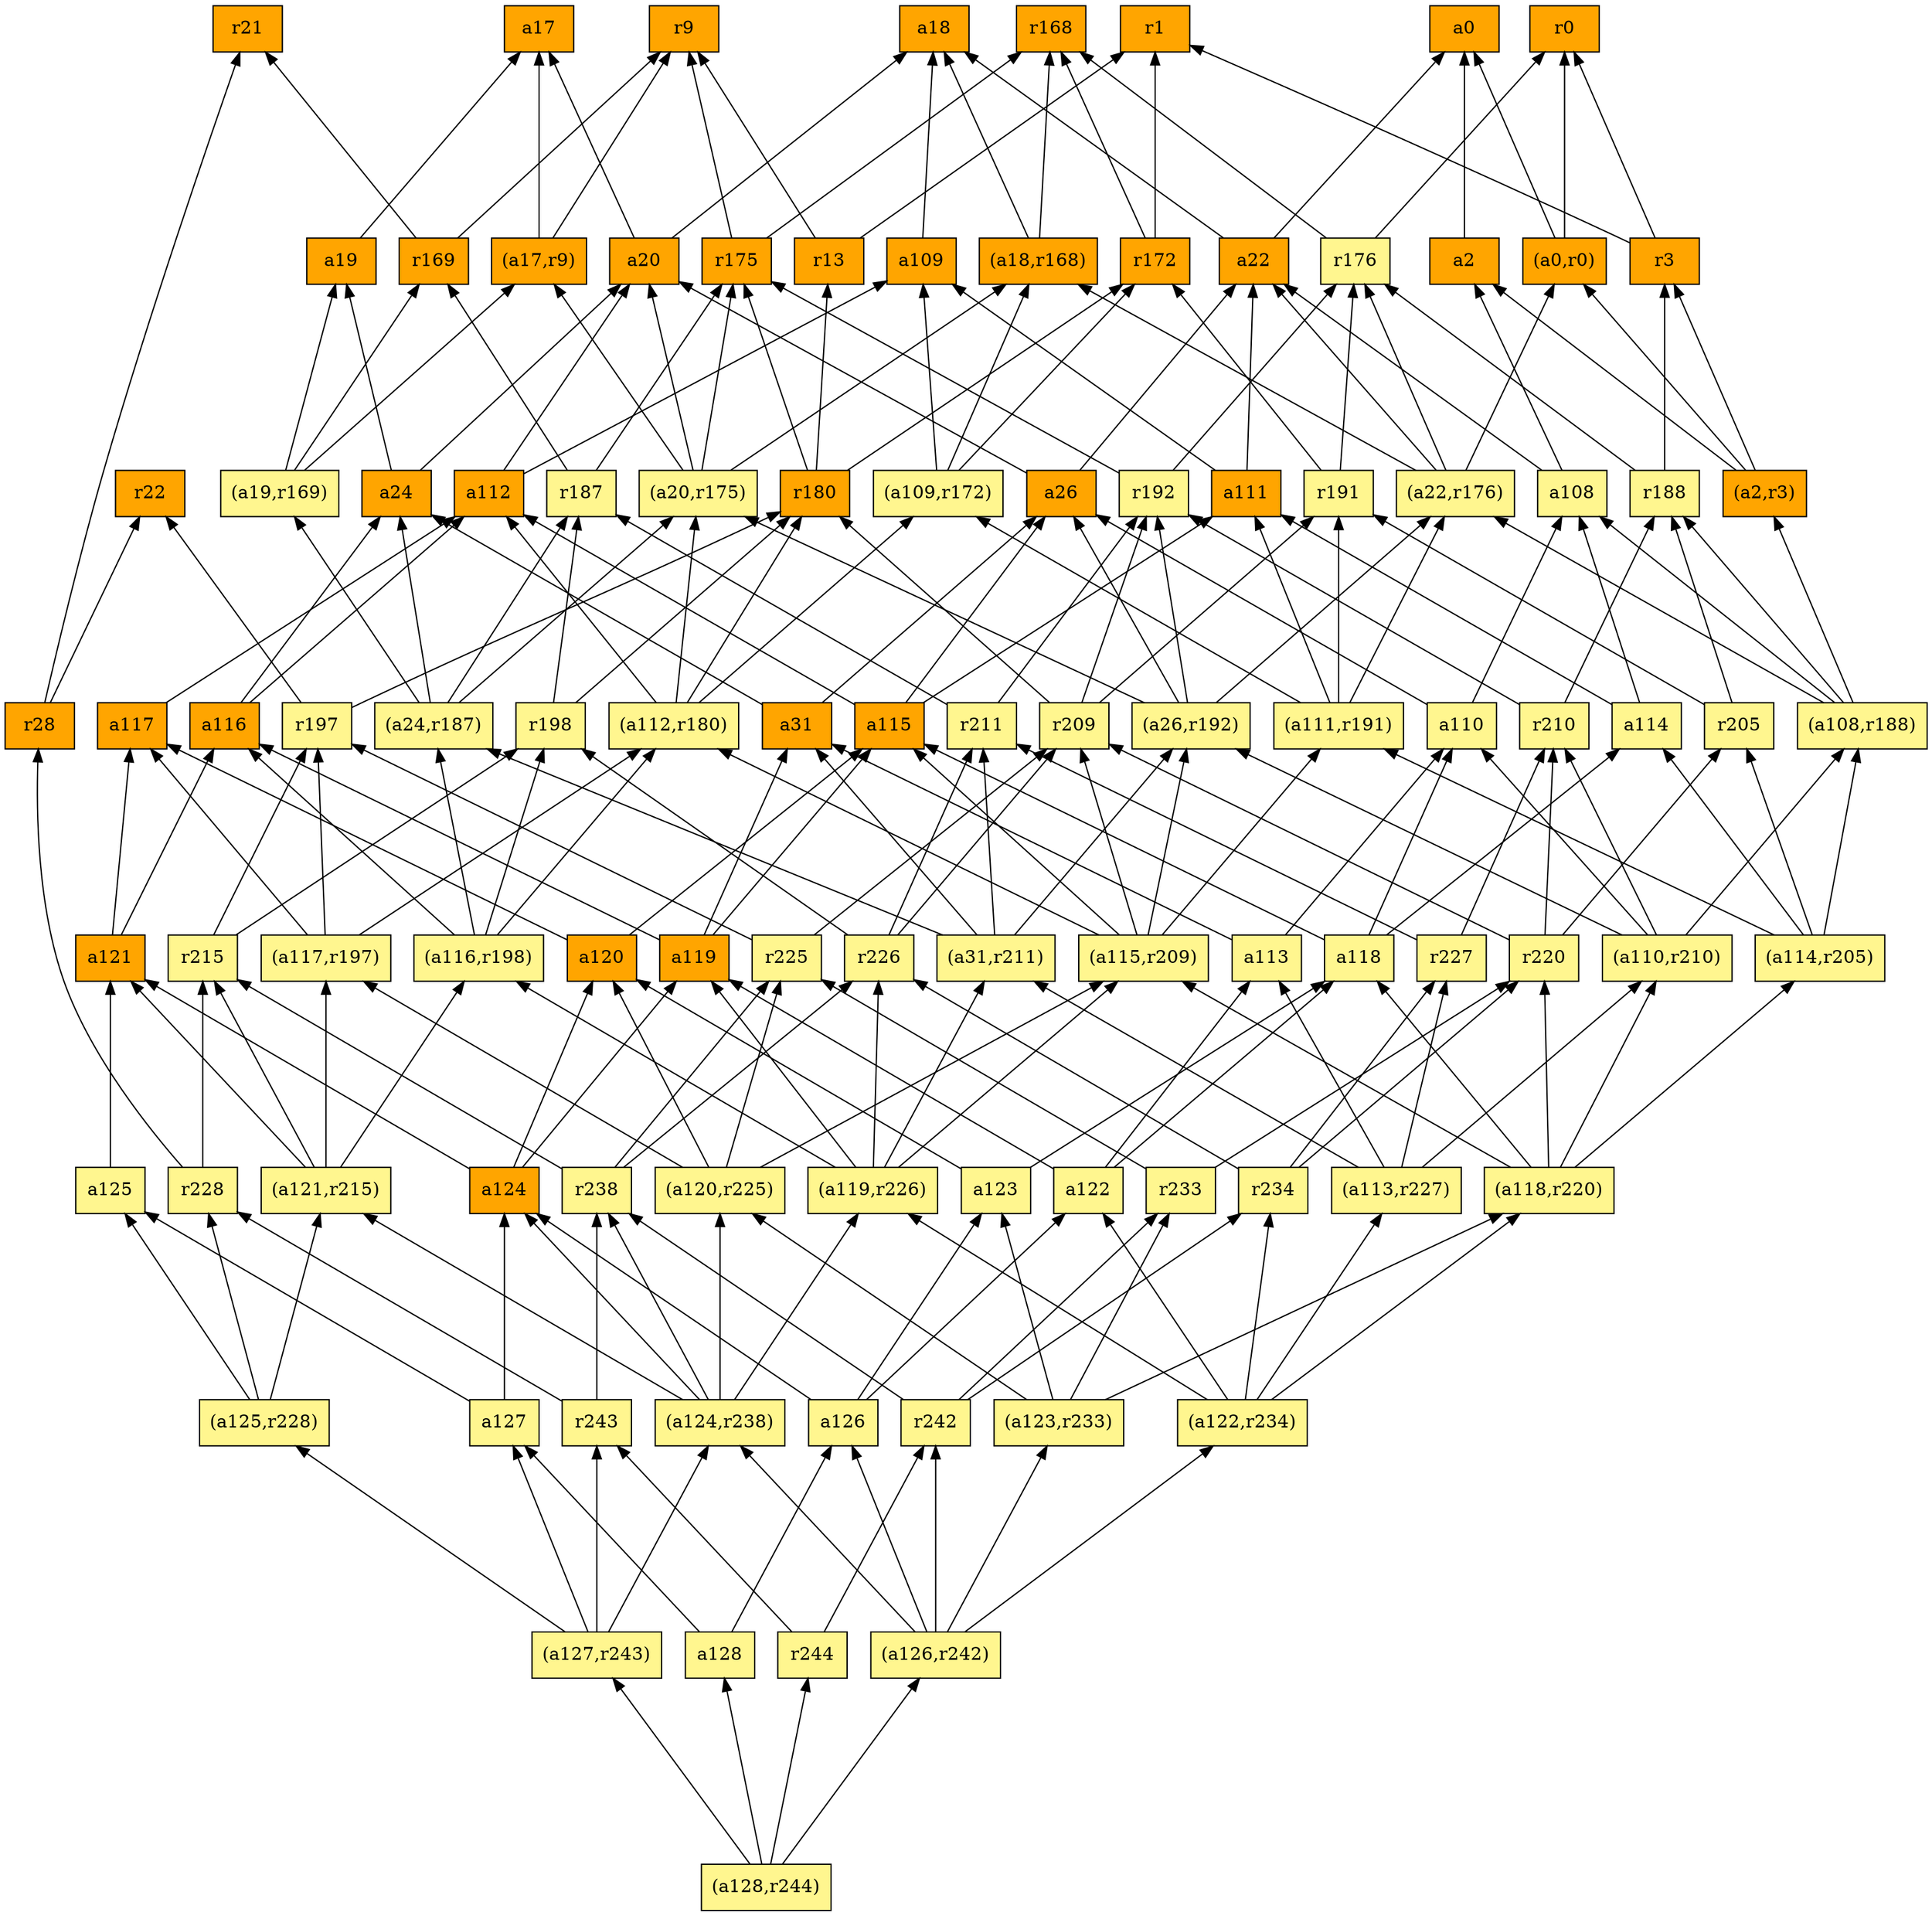 digraph G {
rankdir=BT;ranksep="2.0";
"(a122,r234)" [shape=record,fillcolor=khaki1,style=filled,label="{(a122,r234)}"];
"(a120,r225)" [shape=record,fillcolor=khaki1,style=filled,label="{(a120,r225)}"];
"a114" [shape=record,fillcolor=khaki1,style=filled,label="{a114}"];
"(a114,r205)" [shape=record,fillcolor=khaki1,style=filled,label="{(a114,r205)}"];
"a119" [shape=record,fillcolor=orange,style=filled,label="{a119}"];
"(a124,r238)" [shape=record,fillcolor=khaki1,style=filled,label="{(a124,r238)}"];
"r211" [shape=record,fillcolor=khaki1,style=filled,label="{r211}"];
"r226" [shape=record,fillcolor=khaki1,style=filled,label="{r226}"];
"a112" [shape=record,fillcolor=orange,style=filled,label="{a112}"];
"a2" [shape=record,fillcolor=orange,style=filled,label="{a2}"];
"(a109,r172)" [shape=record,fillcolor=khaki1,style=filled,label="{(a109,r172)}"];
"(a110,r210)" [shape=record,fillcolor=khaki1,style=filled,label="{(a110,r210)}"];
"a128" [shape=record,fillcolor=khaki1,style=filled,label="{a128}"];
"(a119,r226)" [shape=record,fillcolor=khaki1,style=filled,label="{(a119,r226)}"];
"a122" [shape=record,fillcolor=khaki1,style=filled,label="{a122}"];
"r0" [shape=record,fillcolor=orange,style=filled,label="{r0}"];
"r172" [shape=record,fillcolor=orange,style=filled,label="{r172}"];
"r244" [shape=record,fillcolor=khaki1,style=filled,label="{r244}"];
"r228" [shape=record,fillcolor=khaki1,style=filled,label="{r228}"];
"r3" [shape=record,fillcolor=orange,style=filled,label="{r3}"];
"a20" [shape=record,fillcolor=orange,style=filled,label="{a20}"];
"r21" [shape=record,fillcolor=orange,style=filled,label="{r21}"];
"r238" [shape=record,fillcolor=khaki1,style=filled,label="{r238}"];
"a26" [shape=record,fillcolor=orange,style=filled,label="{a26}"];
"r198" [shape=record,fillcolor=khaki1,style=filled,label="{r198}"];
"(a108,r188)" [shape=record,fillcolor=khaki1,style=filled,label="{(a108,r188)}"];
"(a115,r209)" [shape=record,fillcolor=khaki1,style=filled,label="{(a115,r209)}"];
"r209" [shape=record,fillcolor=khaki1,style=filled,label="{r209}"];
"a113" [shape=record,fillcolor=khaki1,style=filled,label="{a113}"];
"(a127,r243)" [shape=record,fillcolor=khaki1,style=filled,label="{(a127,r243)}"];
"r22" [shape=record,fillcolor=orange,style=filled,label="{r22}"];
"r215" [shape=record,fillcolor=khaki1,style=filled,label="{r215}"];
"(a121,r215)" [shape=record,fillcolor=khaki1,style=filled,label="{(a121,r215)}"];
"a125" [shape=record,fillcolor=khaki1,style=filled,label="{a125}"];
"a17" [shape=record,fillcolor=orange,style=filled,label="{a17}"];
"(a125,r228)" [shape=record,fillcolor=khaki1,style=filled,label="{(a125,r228)}"];
"a24" [shape=record,fillcolor=orange,style=filled,label="{a24}"];
"(a31,r211)" [shape=record,fillcolor=khaki1,style=filled,label="{(a31,r211)}"];
"r234" [shape=record,fillcolor=khaki1,style=filled,label="{r234}"];
"r28" [shape=record,fillcolor=orange,style=filled,label="{r28}"];
"a22" [shape=record,fillcolor=orange,style=filled,label="{a22}"];
"(a17,r9)" [shape=record,fillcolor=orange,style=filled,label="{(a17,r9)}"];
"r225" [shape=record,fillcolor=khaki1,style=filled,label="{r225}"];
"(a126,r242)" [shape=record,fillcolor=khaki1,style=filled,label="{(a126,r242)}"];
"a127" [shape=record,fillcolor=khaki1,style=filled,label="{a127}"];
"(a113,r227)" [shape=record,fillcolor=khaki1,style=filled,label="{(a113,r227)}"];
"r242" [shape=record,fillcolor=khaki1,style=filled,label="{r242}"];
"r233" [shape=record,fillcolor=khaki1,style=filled,label="{r233}"];
"(a118,r220)" [shape=record,fillcolor=khaki1,style=filled,label="{(a118,r220)}"];
"(a19,r169)" [shape=record,fillcolor=khaki1,style=filled,label="{(a19,r169)}"];
"a19" [shape=record,fillcolor=orange,style=filled,label="{a19}"];
"(a117,r197)" [shape=record,fillcolor=khaki1,style=filled,label="{(a117,r197)}"];
"a117" [shape=record,fillcolor=orange,style=filled,label="{a117}"];
"(a111,r191)" [shape=record,fillcolor=khaki1,style=filled,label="{(a111,r191)}"];
"(a26,r192)" [shape=record,fillcolor=khaki1,style=filled,label="{(a26,r192)}"];
"a120" [shape=record,fillcolor=orange,style=filled,label="{a120}"];
"r169" [shape=record,fillcolor=orange,style=filled,label="{r169}"];
"r175" [shape=record,fillcolor=orange,style=filled,label="{r175}"];
"(a18,r168)" [shape=record,fillcolor=orange,style=filled,label="{(a18,r168)}"];
"r13" [shape=record,fillcolor=orange,style=filled,label="{r13}"];
"a109" [shape=record,fillcolor=orange,style=filled,label="{a109}"];
"r9" [shape=record,fillcolor=orange,style=filled,label="{r9}"];
"(a24,r187)" [shape=record,fillcolor=khaki1,style=filled,label="{(a24,r187)}"];
"a31" [shape=record,fillcolor=orange,style=filled,label="{a31}"];
"r210" [shape=record,fillcolor=khaki1,style=filled,label="{r210}"];
"r180" [shape=record,fillcolor=orange,style=filled,label="{r180}"];
"(a112,r180)" [shape=record,fillcolor=khaki1,style=filled,label="{(a112,r180)}"];
"(a22,r176)" [shape=record,fillcolor=khaki1,style=filled,label="{(a22,r176)}"];
"r205" [shape=record,fillcolor=khaki1,style=filled,label="{r205}"];
"a123" [shape=record,fillcolor=khaki1,style=filled,label="{a123}"];
"r227" [shape=record,fillcolor=khaki1,style=filled,label="{r227}"];
"(a2,r3)" [shape=record,fillcolor=orange,style=filled,label="{(a2,r3)}"];
"a111" [shape=record,fillcolor=orange,style=filled,label="{a111}"];
"a116" [shape=record,fillcolor=orange,style=filled,label="{a116}"];
"r220" [shape=record,fillcolor=khaki1,style=filled,label="{r220}"];
"r191" [shape=record,fillcolor=khaki1,style=filled,label="{r191}"];
"r192" [shape=record,fillcolor=khaki1,style=filled,label="{r192}"];
"(a116,r198)" [shape=record,fillcolor=khaki1,style=filled,label="{(a116,r198)}"];
"r188" [shape=record,fillcolor=khaki1,style=filled,label="{r188}"];
"a124" [shape=record,fillcolor=orange,style=filled,label="{a124}"];
"a18" [shape=record,fillcolor=orange,style=filled,label="{a18}"];
"a115" [shape=record,fillcolor=orange,style=filled,label="{a115}"];
"r176" [shape=record,fillcolor=khaki1,style=filled,label="{r176}"];
"r197" [shape=record,fillcolor=khaki1,style=filled,label="{r197}"];
"a121" [shape=record,fillcolor=orange,style=filled,label="{a121}"];
"a108" [shape=record,fillcolor=khaki1,style=filled,label="{a108}"];
"(a128,r244)" [shape=record,fillcolor=khaki1,style=filled,label="{(a128,r244)}"];
"(a20,r175)" [shape=record,fillcolor=khaki1,style=filled,label="{(a20,r175)}"];
"a126" [shape=record,fillcolor=khaki1,style=filled,label="{a126}"];
"(a0,r0)" [shape=record,fillcolor=orange,style=filled,label="{(a0,r0)}"];
"a118" [shape=record,fillcolor=khaki1,style=filled,label="{a118}"];
"r243" [shape=record,fillcolor=khaki1,style=filled,label="{r243}"];
"r1" [shape=record,fillcolor=orange,style=filled,label="{r1}"];
"a110" [shape=record,fillcolor=khaki1,style=filled,label="{a110}"];
"(a123,r233)" [shape=record,fillcolor=khaki1,style=filled,label="{(a123,r233)}"];
"a0" [shape=record,fillcolor=orange,style=filled,label="{a0}"];
"r168" [shape=record,fillcolor=orange,style=filled,label="{r168}"];
"r187" [shape=record,fillcolor=khaki1,style=filled,label="{r187}"];
"(a122,r234)" -> "(a119,r226)"
"(a122,r234)" -> "a122"
"(a122,r234)" -> "r234"
"(a122,r234)" -> "(a113,r227)"
"(a122,r234)" -> "(a118,r220)"
"(a120,r225)" -> "a120"
"(a120,r225)" -> "(a115,r209)"
"(a120,r225)" -> "r225"
"(a120,r225)" -> "(a117,r197)"
"a114" -> "a108"
"a114" -> "a111"
"(a114,r205)" -> "(a108,r188)"
"(a114,r205)" -> "a114"
"(a114,r205)" -> "(a111,r191)"
"(a114,r205)" -> "r205"
"a119" -> "a115"
"a119" -> "a31"
"a119" -> "a116"
"(a124,r238)" -> "(a120,r225)"
"(a124,r238)" -> "(a119,r226)"
"(a124,r238)" -> "r238"
"(a124,r238)" -> "(a121,r215)"
"(a124,r238)" -> "a124"
"r211" -> "r192"
"r211" -> "r187"
"r226" -> "r209"
"r226" -> "r198"
"r226" -> "r211"
"a112" -> "a109"
"a112" -> "a20"
"a2" -> "a0"
"(a109,r172)" -> "a109"
"(a109,r172)" -> "(a18,r168)"
"(a109,r172)" -> "r172"
"(a110,r210)" -> "(a26,r192)"
"(a110,r210)" -> "(a108,r188)"
"(a110,r210)" -> "r210"
"(a110,r210)" -> "a110"
"a128" -> "a127"
"a128" -> "a126"
"(a119,r226)" -> "(a115,r209)"
"(a119,r226)" -> "(a116,r198)"
"(a119,r226)" -> "a119"
"(a119,r226)" -> "r226"
"(a119,r226)" -> "(a31,r211)"
"a122" -> "a119"
"a122" -> "a113"
"a122" -> "a118"
"r172" -> "r1"
"r172" -> "r168"
"r244" -> "r243"
"r244" -> "r242"
"r228" -> "r215"
"r228" -> "r28"
"r3" -> "r1"
"r3" -> "r0"
"a20" -> "a18"
"a20" -> "a17"
"r238" -> "r226"
"r238" -> "r215"
"r238" -> "r225"
"a26" -> "a20"
"a26" -> "a22"
"r198" -> "r180"
"r198" -> "r187"
"(a108,r188)" -> "a108"
"(a108,r188)" -> "(a22,r176)"
"(a108,r188)" -> "r188"
"(a108,r188)" -> "(a2,r3)"
"(a115,r209)" -> "(a26,r192)"
"(a115,r209)" -> "(a112,r180)"
"(a115,r209)" -> "r209"
"(a115,r209)" -> "a115"
"(a115,r209)" -> "(a111,r191)"
"r209" -> "r191"
"r209" -> "r180"
"r209" -> "r192"
"a113" -> "a110"
"a113" -> "a31"
"(a127,r243)" -> "(a124,r238)"
"(a127,r243)" -> "(a125,r228)"
"(a127,r243)" -> "a127"
"(a127,r243)" -> "r243"
"r215" -> "r197"
"r215" -> "r198"
"(a121,r215)" -> "(a116,r198)"
"(a121,r215)" -> "r215"
"(a121,r215)" -> "(a117,r197)"
"(a121,r215)" -> "a121"
"a125" -> "a121"
"(a125,r228)" -> "(a121,r215)"
"(a125,r228)" -> "r228"
"(a125,r228)" -> "a125"
"a24" -> "a19"
"a24" -> "a20"
"(a31,r211)" -> "(a26,r192)"
"(a31,r211)" -> "r211"
"(a31,r211)" -> "(a24,r187)"
"(a31,r211)" -> "a31"
"r234" -> "r226"
"r234" -> "r227"
"r234" -> "r220"
"r28" -> "r21"
"r28" -> "r22"
"a22" -> "a0"
"a22" -> "a18"
"(a17,r9)" -> "r9"
"(a17,r9)" -> "a17"
"r225" -> "r209"
"r225" -> "r197"
"(a126,r242)" -> "(a122,r234)"
"(a126,r242)" -> "(a124,r238)"
"(a126,r242)" -> "a126"
"(a126,r242)" -> "r242"
"(a126,r242)" -> "(a123,r233)"
"a127" -> "a125"
"a127" -> "a124"
"(a113,r227)" -> "a113"
"(a113,r227)" -> "r227"
"(a113,r227)" -> "(a31,r211)"
"(a113,r227)" -> "(a110,r210)"
"r242" -> "r238"
"r242" -> "r234"
"r242" -> "r233"
"r233" -> "r220"
"r233" -> "r225"
"(a118,r220)" -> "(a115,r209)"
"(a118,r220)" -> "(a114,r205)"
"(a118,r220)" -> "a118"
"(a118,r220)" -> "(a110,r210)"
"(a118,r220)" -> "r220"
"(a19,r169)" -> "r169"
"(a19,r169)" -> "a19"
"(a19,r169)" -> "(a17,r9)"
"a19" -> "a17"
"(a117,r197)" -> "(a112,r180)"
"(a117,r197)" -> "a117"
"(a117,r197)" -> "r197"
"a117" -> "a112"
"(a111,r191)" -> "r191"
"(a111,r191)" -> "(a22,r176)"
"(a111,r191)" -> "a111"
"(a111,r191)" -> "(a109,r172)"
"(a26,r192)" -> "r192"
"(a26,r192)" -> "(a20,r175)"
"(a26,r192)" -> "(a22,r176)"
"(a26,r192)" -> "a26"
"a120" -> "a117"
"a120" -> "a115"
"r169" -> "r9"
"r169" -> "r21"
"r175" -> "r9"
"r175" -> "r168"
"(a18,r168)" -> "a18"
"(a18,r168)" -> "r168"
"r13" -> "r9"
"r13" -> "r1"
"a109" -> "a18"
"(a24,r187)" -> "(a20,r175)"
"(a24,r187)" -> "(a19,r169)"
"(a24,r187)" -> "a24"
"(a24,r187)" -> "r187"
"a31" -> "a26"
"a31" -> "a24"
"r210" -> "r192"
"r210" -> "r188"
"r180" -> "r172"
"r180" -> "r175"
"r180" -> "r13"
"(a112,r180)" -> "r180"
"(a112,r180)" -> "(a20,r175)"
"(a112,r180)" -> "a112"
"(a112,r180)" -> "(a109,r172)"
"(a22,r176)" -> "r176"
"(a22,r176)" -> "(a18,r168)"
"(a22,r176)" -> "(a0,r0)"
"(a22,r176)" -> "a22"
"r205" -> "r191"
"r205" -> "r188"
"a123" -> "a120"
"a123" -> "a118"
"r227" -> "r210"
"r227" -> "r211"
"(a2,r3)" -> "r3"
"(a2,r3)" -> "a2"
"(a2,r3)" -> "(a0,r0)"
"a111" -> "a109"
"a111" -> "a22"
"a116" -> "a24"
"a116" -> "a112"
"r220" -> "r210"
"r220" -> "r209"
"r220" -> "r205"
"r191" -> "r172"
"r191" -> "r176"
"r192" -> "r175"
"r192" -> "r176"
"(a116,r198)" -> "(a112,r180)"
"(a116,r198)" -> "(a24,r187)"
"(a116,r198)" -> "a116"
"(a116,r198)" -> "r198"
"r188" -> "r3"
"r188" -> "r176"
"a124" -> "a120"
"a124" -> "a119"
"a124" -> "a121"
"a115" -> "a26"
"a115" -> "a112"
"a115" -> "a111"
"r176" -> "r168"
"r176" -> "r0"
"r197" -> "r180"
"r197" -> "r22"
"a121" -> "a117"
"a121" -> "a116"
"a108" -> "a2"
"a108" -> "a22"
"(a128,r244)" -> "a128"
"(a128,r244)" -> "r244"
"(a128,r244)" -> "(a127,r243)"
"(a128,r244)" -> "(a126,r242)"
"(a20,r175)" -> "a20"
"(a20,r175)" -> "(a18,r168)"
"(a20,r175)" -> "(a17,r9)"
"(a20,r175)" -> "r175"
"a126" -> "a122"
"a126" -> "a123"
"a126" -> "a124"
"(a0,r0)" -> "a0"
"(a0,r0)" -> "r0"
"a118" -> "a114"
"a118" -> "a110"
"a118" -> "a115"
"r243" -> "r238"
"r243" -> "r228"
"a110" -> "a108"
"a110" -> "a26"
"(a123,r233)" -> "(a120,r225)"
"(a123,r233)" -> "a123"
"(a123,r233)" -> "r233"
"(a123,r233)" -> "(a118,r220)"
"r187" -> "r169"
"r187" -> "r175"
}